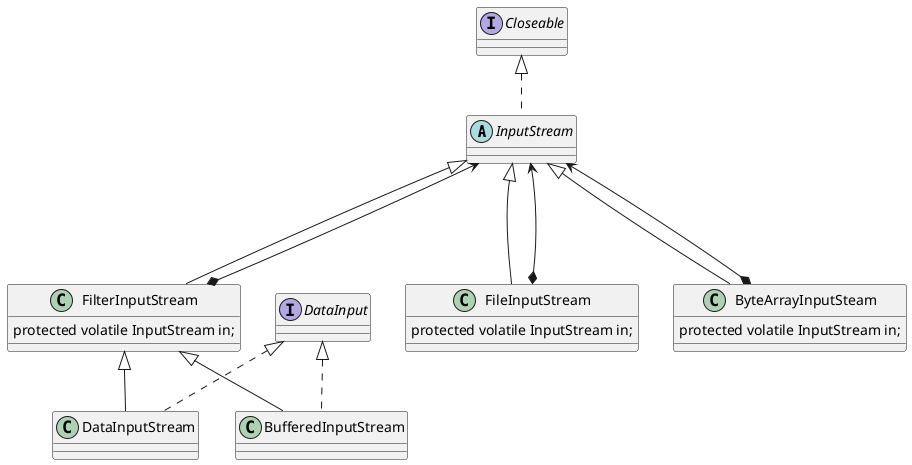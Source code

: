 @startuml
'https://plantuml.com/class-diagram

abstract class InputStream implements Closeable{}
class FilterInputStream extends InputStream{
    protected volatile InputStream in;
}
class FileInputStream extends InputStream{
    protected volatile InputStream in;
}
class ByteArrayInputSteam extends InputStream{
    protected volatile InputStream in;
}
class DataInputStream extends FilterInputStream implements DataInput{
}

class BufferedInputStream extends FilterInputStream implements DataInput{
}

FileInputStream *---> InputStream
FilterInputStream *---> InputStream
ByteArrayInputSteam *---> InputStream



@enduml